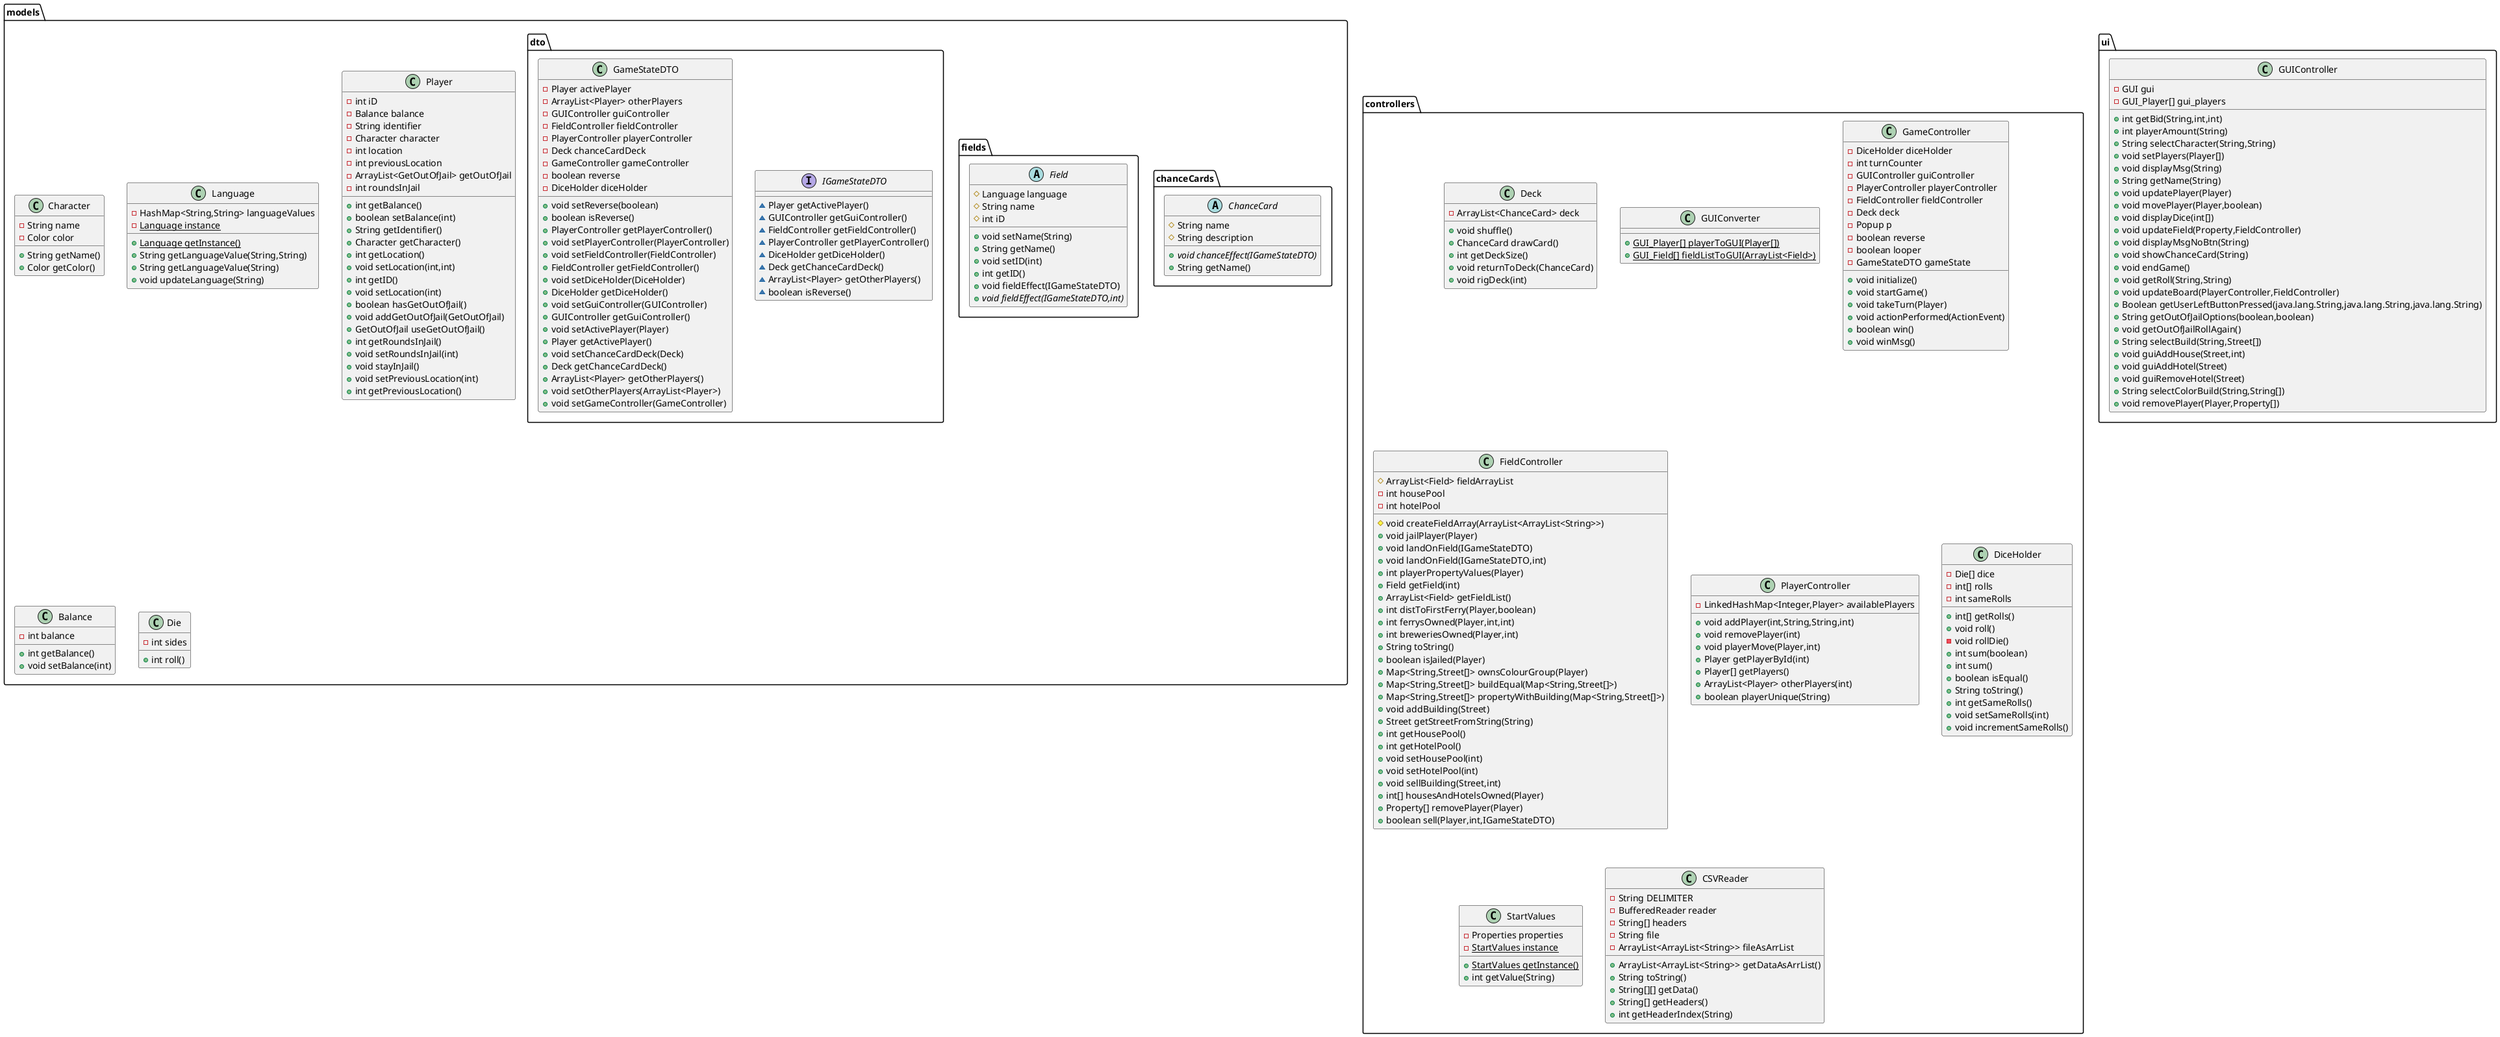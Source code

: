 @startuml
class models.Character {
- String name
- Color color
+ String getName()
+ Color getColor()
}

class ui.GUIController {
- GUI gui
- GUI_Player[] gui_players
+ int getBid(String,int,int)
+ int playerAmount(String)
+ String selectCharacter(String,String)
+ void setPlayers(Player[])
+ void displayMsg(String)
+ String getName(String)
+ void updatePlayer(Player)
+ void movePlayer(Player,boolean)
+ void displayDice(int[])
+ void updateField(Property,FieldController)
+ void displayMsgNoBtn(String)
+ void showChanceCard(String)
+ void endGame()
+ void getRoll(String,String)
+ void updateBoard(PlayerController,FieldController)
+ Boolean getUserLeftButtonPressed(java.lang.String,java.lang.String,java.lang.String)
+ String getOutOfJailOptions(boolean,boolean)
+ void getOutOfJailRollAgain()
+ String selectBuild(String,Street[])
+ void guiAddHouse(Street,int)
+ void guiAddHotel(Street)
+ void guiRemoveHotel(Street)
+ String selectColorBuild(String,String[])
+ void removePlayer(Player,Property[])
}
class controllers.Deck {
- ArrayList<ChanceCard> deck
+ void shuffle()
+ ChanceCard drawCard()
+ int getDeckSize()
+ void returnToDeck(ChanceCard)
+ void rigDeck(int)
}

class controllers.GUIConverter {
+ {static} GUI_Player[] playerToGUI(Player[])
+ {static} GUI_Field[] fieldListToGUI(ArrayList<Field>)
}
class controllers.GameController {
- DiceHolder diceHolder
- int turnCounter
- GUIController guiController
- PlayerController playerController
- FieldController fieldController
- Deck deck
- Popup p
- boolean reverse
- boolean looper
- GameStateDTO gameState
+ void initialize()
+ void startGame()
+ void takeTurn(Player)
+ void actionPerformed(ActionEvent)
+ boolean win()
+ void winMsg()
}
class controllers.FieldController {
# ArrayList<Field> fieldArrayList
- int housePool
- int hotelPool
# void createFieldArray(ArrayList<ArrayList<String>>)
+ void jailPlayer(Player)
+ void landOnField(IGameStateDTO)
+ void landOnField(IGameStateDTO,int)
+ int playerPropertyValues(Player)
+ Field getField(int)
+ ArrayList<Field> getFieldList()
+ int distToFirstFerry(Player,boolean)
+ int ferrysOwned(Player,int,int)
+ int breweriesOwned(Player,int)
+ String toString()
+ boolean isJailed(Player)
+ Map<String,Street[]> ownsColourGroup(Player)
+ Map<String,Street[]> buildEqual(Map<String,Street[]>)
+ Map<String,Street[]> propertyWithBuilding(Map<String,Street[]>)
+ void addBuilding(Street)
+ Street getStreetFromString(String)
+ int getHousePool()
+ int getHotelPool()
+ void setHousePool(int)
+ void setHotelPool(int)
+ void sellBuilding(Street,int)
+ int[] housesAndHotelsOwned(Player)
+ Property[] removePlayer(Player)
+ boolean sell(Player,int,IGameStateDTO)
}
class models.Language {
- HashMap<String,String> languageValues
- {static} Language instance
+ {static} Language getInstance()
+ String getLanguageValue(String,String)
+ String getLanguageValue(String)
+ void updateLanguage(String)
}
abstract class models.chanceCards.ChanceCard {
# String name
# String description
+ {abstract}void chanceEffect(IGameStateDTO)
+ String getName()
}

class models.Player {
- int iD
- Balance balance
- String identifier
- Character character
- int location
- int previousLocation
- ArrayList<GetOutOfJail> getOutOfJail
- int roundsInJail
+ int getBalance()
+ boolean setBalance(int)
+ String getIdentifier()
+ Character getCharacter()
+ int getLocation()
+ void setLocation(int,int)
+ int getID()
+ void setLocation(int)
+ boolean hasGetOutOfJail()
+ void addGetOutOfJail(GetOutOfJail)
+ GetOutOfJail useGetOutOfJail()
+ int getRoundsInJail()
+ void setRoundsInJail(int)
+ void stayInJail()
+ void setPreviousLocation(int)
+ int getPreviousLocation()
}

abstract class models.fields.Field {
# Language language
# String name
# int iD
+ void setName(String)
+ String getName()
+ void setID(int)
+ int getID()
+ void fieldEffect(IGameStateDTO)
+ {abstract}void fieldEffect(IGameStateDTO,int)
}


class controllers.PlayerController {
- LinkedHashMap<Integer,Player> availablePlayers
+ void addPlayer(int,String,String,int)
+ void removePlayer(int)
+ void playerMove(Player,int)
+ Player getPlayerById(int)
+ Player[] getPlayers()
+ ArrayList<Player> otherPlayers(int)
+ boolean playerUnique(String)
}
class controllers.DiceHolder {
- Die[] dice
- int[] rolls
- int sameRolls
+ int[] getRolls()
+ void roll()
- void rollDie()
+ int sum(boolean)
+ int sum()
+ boolean isEqual()
+ String toString()
+ int getSameRolls()
+ void setSameRolls(int)
+ void incrementSameRolls()
}
class controllers.StartValues {
- Properties properties
- {static} StartValues instance
+ {static} StartValues getInstance()
+ int getValue(String)
}

class models.Balance {
- int balance
+ int getBalance()
+ void setBalance(int)
}

class models.Die {
- int sides
+ int roll()
}

interface models.dto.IGameStateDTO {
~ Player getActivePlayer()
~ GUIController getGuiController()
~ FieldController getFieldController()
~ PlayerController getPlayerController()
~ DiceHolder getDiceHolder()
~ Deck getChanceCardDeck()
~ ArrayList<Player> getOtherPlayers()
~ boolean isReverse()
}
class models.dto.GameStateDTO {
- Player activePlayer
- ArrayList<Player> otherPlayers
- GUIController guiController
- FieldController fieldController
- PlayerController playerController
- Deck chanceCardDeck
- GameController gameController
- boolean reverse
- DiceHolder diceHolder
+ void setReverse(boolean)
+ boolean isReverse()
+ PlayerController getPlayerController()
+ void setPlayerController(PlayerController)
+ void setFieldController(FieldController)
+ FieldController getFieldController()
+ void setDiceHolder(DiceHolder)
+ DiceHolder getDiceHolder()
+ void setGuiController(GUIController)
+ GUIController getGuiController()
+ void setActivePlayer(Player)
+ Player getActivePlayer()
+ void setChanceCardDeck(Deck)
+ Deck getChanceCardDeck()
+ ArrayList<Player> getOtherPlayers()
+ void setOtherPlayers(ArrayList<Player>)
+ void setGameController(GameController)
}


class controllers.CSVReader {
- String DELIMITER
- BufferedReader reader
- String[] headers
- String file
- ArrayList<ArrayList<String>> fileAsArrList
+ ArrayList<ArrayList<String>> getDataAsArrList()
+ String toString()
+ String[][] getData()
+ String[] getHeaders()
+ int getHeaderIndex(String)
}






@enduml